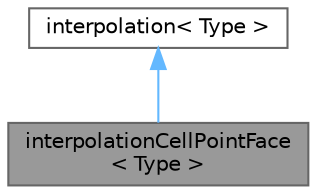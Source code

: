 digraph "interpolationCellPointFace&lt; Type &gt;"
{
 // LATEX_PDF_SIZE
  bgcolor="transparent";
  edge [fontname=Helvetica,fontsize=10,labelfontname=Helvetica,labelfontsize=10];
  node [fontname=Helvetica,fontsize=10,shape=box,height=0.2,width=0.4];
  Node1 [id="Node000001",label="interpolationCellPointFace\l\< Type \>",height=0.2,width=0.4,color="gray40", fillcolor="grey60", style="filled", fontcolor="black",tooltip="Foam::interpolationCellPointFace."];
  Node2 -> Node1 [id="edge1_Node000001_Node000002",dir="back",color="steelblue1",style="solid",tooltip=" "];
  Node2 [id="Node000002",label="interpolation\< Type \>",height=0.2,width=0.4,color="gray40", fillcolor="white", style="filled",URL="$classFoam_1_1interpolation.html",tooltip="Abstract base class for volume field interpolation."];
}
